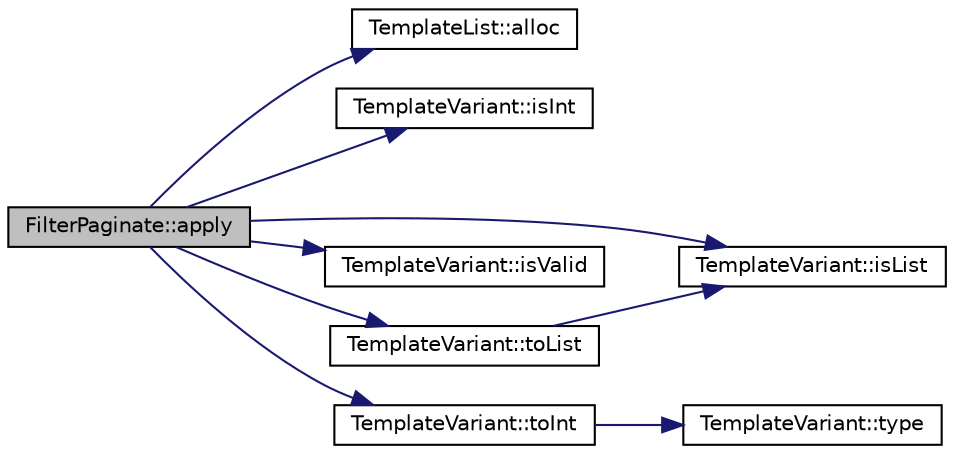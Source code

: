 digraph "FilterPaginate::apply"
{
 // LATEX_PDF_SIZE
  edge [fontname="Helvetica",fontsize="10",labelfontname="Helvetica",labelfontsize="10"];
  node [fontname="Helvetica",fontsize="10",shape=record];
  rankdir="LR";
  Node1 [label="FilterPaginate::apply",height=0.2,width=0.4,color="black", fillcolor="grey75", style="filled", fontcolor="black",tooltip=" "];
  Node1 -> Node2 [color="midnightblue",fontsize="10",style="solid",fontname="Helvetica"];
  Node2 [label="TemplateList::alloc",height=0.2,width=0.4,color="black", fillcolor="white", style="filled",URL="$classTemplateList.html#a6840730b8664bc08ef26924fa1cd76b9",tooltip=" "];
  Node1 -> Node3 [color="midnightblue",fontsize="10",style="solid",fontname="Helvetica"];
  Node3 [label="TemplateVariant::isInt",height=0.2,width=0.4,color="black", fillcolor="white", style="filled",URL="$classTemplateVariant.html#ae3d8991e2e28e67289c989eb1cbc1cbc",tooltip=" "];
  Node1 -> Node4 [color="midnightblue",fontsize="10",style="solid",fontname="Helvetica"];
  Node4 [label="TemplateVariant::isList",height=0.2,width=0.4,color="black", fillcolor="white", style="filled",URL="$classTemplateVariant.html#aab08b440a5a394f068baea34bc63afa4",tooltip=" "];
  Node1 -> Node5 [color="midnightblue",fontsize="10",style="solid",fontname="Helvetica"];
  Node5 [label="TemplateVariant::isValid",height=0.2,width=0.4,color="black", fillcolor="white", style="filled",URL="$classTemplateVariant.html#a0c6e3f3e625ca22ed2c567cf1ea98bdd",tooltip=" "];
  Node1 -> Node6 [color="midnightblue",fontsize="10",style="solid",fontname="Helvetica"];
  Node6 [label="TemplateVariant::toInt",height=0.2,width=0.4,color="black", fillcolor="white", style="filled",URL="$classTemplateVariant.html#a477cb7cb81a98abb837c414c3216ec58",tooltip=" "];
  Node6 -> Node7 [color="midnightblue",fontsize="10",style="solid",fontname="Helvetica"];
  Node7 [label="TemplateVariant::type",height=0.2,width=0.4,color="black", fillcolor="white", style="filled",URL="$classTemplateVariant.html#ae72935537eb622046af7dfb2026f83f9",tooltip=" "];
  Node1 -> Node8 [color="midnightblue",fontsize="10",style="solid",fontname="Helvetica"];
  Node8 [label="TemplateVariant::toList",height=0.2,width=0.4,color="black", fillcolor="white", style="filled",URL="$classTemplateVariant.html#aa4c2ddd3b4bc32df5df3a83ea9cf5a0b",tooltip=" "];
  Node8 -> Node4 [color="midnightblue",fontsize="10",style="solid",fontname="Helvetica"];
}
